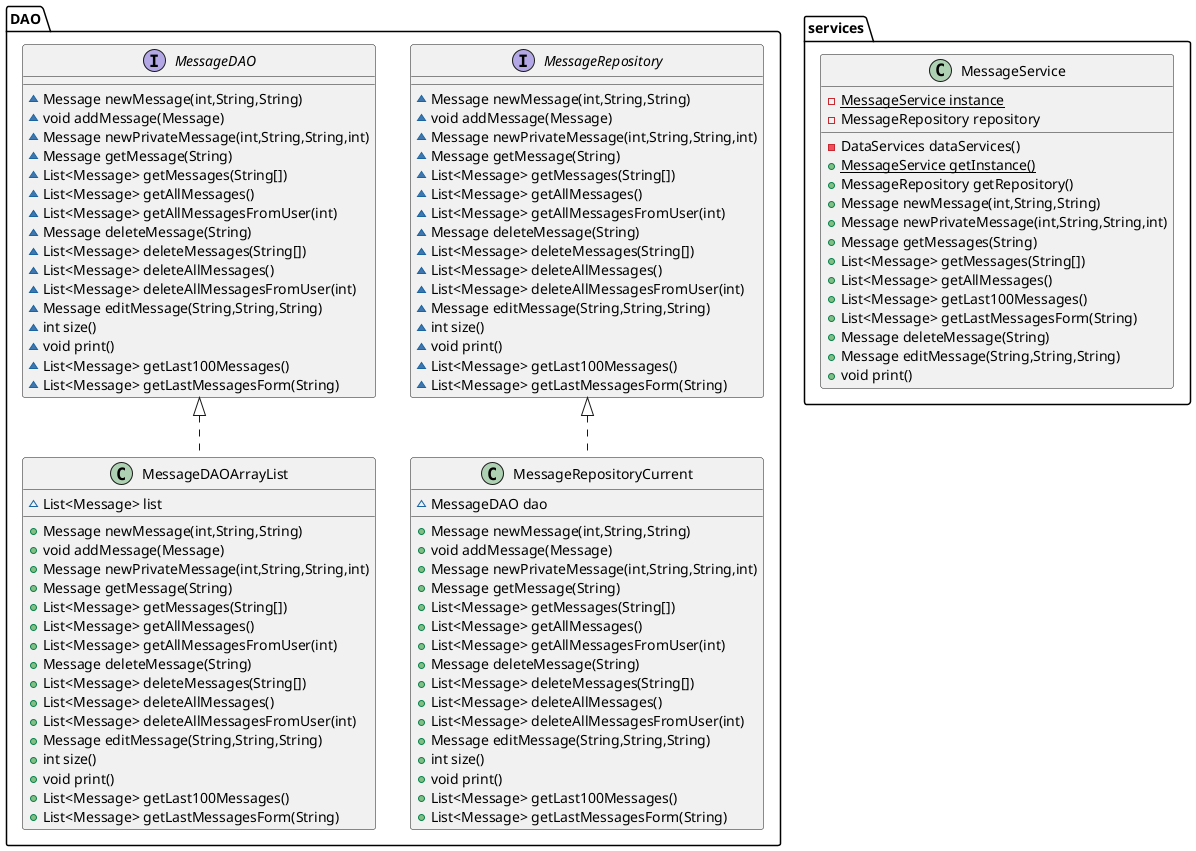 @startuml
class DAO.MessageDAOArrayList {
~ List<Message> list
+ Message newMessage(int,String,String)
+ void addMessage(Message)
+ Message newPrivateMessage(int,String,String,int)
+ Message getMessage(String)
+ List<Message> getMessages(String[])
+ List<Message> getAllMessages()
+ List<Message> getAllMessagesFromUser(int)
+ Message deleteMessage(String)
+ List<Message> deleteMessages(String[])
+ List<Message> deleteAllMessages()
+ List<Message> deleteAllMessagesFromUser(int)
+ Message editMessage(String,String,String)
+ int size()
+ void print()
+ List<Message> getLast100Messages()
+ List<Message> getLastMessagesForm(String)
}
interface DAO.MessageRepository {
~ Message newMessage(int,String,String)
~ void addMessage(Message)
~ Message newPrivateMessage(int,String,String,int)
~ Message getMessage(String)
~ List<Message> getMessages(String[])
~ List<Message> getAllMessages()
~ List<Message> getAllMessagesFromUser(int)
~ Message deleteMessage(String)
~ List<Message> deleteMessages(String[])
~ List<Message> deleteAllMessages()
~ List<Message> deleteAllMessagesFromUser(int)
~ Message editMessage(String,String,String)
~ int size()
~ void print()
~ List<Message> getLast100Messages()
~ List<Message> getLastMessagesForm(String)
}
interface DAO.MessageDAO {
~ Message newMessage(int,String,String)
~ void addMessage(Message)
~ Message newPrivateMessage(int,String,String,int)
~ Message getMessage(String)
~ List<Message> getMessages(String[])
~ List<Message> getAllMessages()
~ List<Message> getAllMessagesFromUser(int)
~ Message deleteMessage(String)
~ List<Message> deleteMessages(String[])
~ List<Message> deleteAllMessages()
~ List<Message> deleteAllMessagesFromUser(int)
~ Message editMessage(String,String,String)
~ int size()
~ void print()
~ List<Message> getLast100Messages()
~ List<Message> getLastMessagesForm(String)
}
class services.MessageService {
- {static} MessageService instance
- MessageRepository repository
- DataServices dataServices()
+ {static} MessageService getInstance()
+ MessageRepository getRepository()
+ Message newMessage(int,String,String)
+ Message newPrivateMessage(int,String,String,int)
+ Message getMessages(String)
+ List<Message> getMessages(String[])
+ List<Message> getAllMessages()
+ List<Message> getLast100Messages()
+ List<Message> getLastMessagesForm(String)
+ Message deleteMessage(String)
+ Message editMessage(String,String,String)
+ void print()
}
class DAO.MessageRepositoryCurrent {
~ MessageDAO dao
+ Message newMessage(int,String,String)
+ void addMessage(Message)
+ Message newPrivateMessage(int,String,String,int)
+ Message getMessage(String)
+ List<Message> getMessages(String[])
+ List<Message> getAllMessages()
+ List<Message> getAllMessagesFromUser(int)
+ Message deleteMessage(String)
+ List<Message> deleteMessages(String[])
+ List<Message> deleteAllMessages()
+ List<Message> deleteAllMessagesFromUser(int)
+ Message editMessage(String,String,String)
+ int size()
+ void print()
+ List<Message> getLast100Messages()
+ List<Message> getLastMessagesForm(String)
}


DAO.MessageDAO <|.. DAO.MessageDAOArrayList
DAO.MessageRepository <|.. DAO.MessageRepositoryCurrent
@enduml